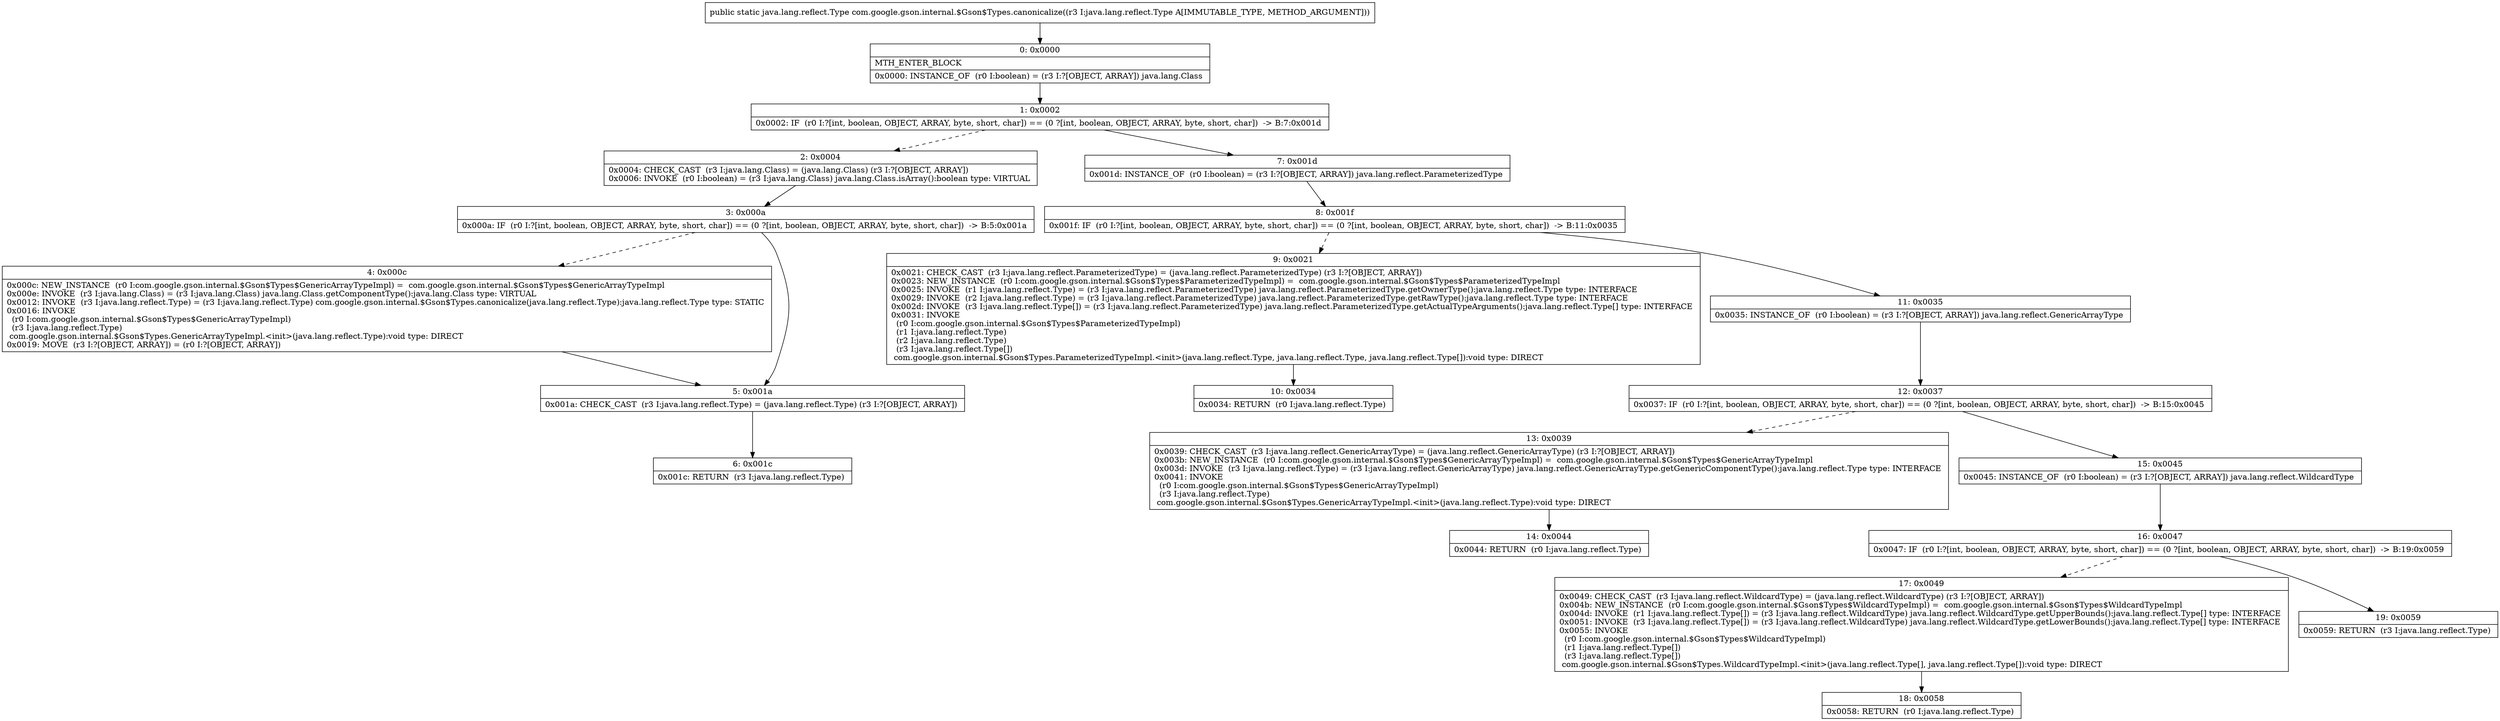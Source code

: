 digraph "CFG forcom.google.gson.internal.$Gson$Types.canonicalize(Ljava\/lang\/reflect\/Type;)Ljava\/lang\/reflect\/Type;" {
Node_0 [shape=record,label="{0\:\ 0x0000|MTH_ENTER_BLOCK\l|0x0000: INSTANCE_OF  (r0 I:boolean) = (r3 I:?[OBJECT, ARRAY]) java.lang.Class \l}"];
Node_1 [shape=record,label="{1\:\ 0x0002|0x0002: IF  (r0 I:?[int, boolean, OBJECT, ARRAY, byte, short, char]) == (0 ?[int, boolean, OBJECT, ARRAY, byte, short, char])  \-\> B:7:0x001d \l}"];
Node_2 [shape=record,label="{2\:\ 0x0004|0x0004: CHECK_CAST  (r3 I:java.lang.Class) = (java.lang.Class) (r3 I:?[OBJECT, ARRAY]) \l0x0006: INVOKE  (r0 I:boolean) = (r3 I:java.lang.Class) java.lang.Class.isArray():boolean type: VIRTUAL \l}"];
Node_3 [shape=record,label="{3\:\ 0x000a|0x000a: IF  (r0 I:?[int, boolean, OBJECT, ARRAY, byte, short, char]) == (0 ?[int, boolean, OBJECT, ARRAY, byte, short, char])  \-\> B:5:0x001a \l}"];
Node_4 [shape=record,label="{4\:\ 0x000c|0x000c: NEW_INSTANCE  (r0 I:com.google.gson.internal.$Gson$Types$GenericArrayTypeImpl) =  com.google.gson.internal.$Gson$Types$GenericArrayTypeImpl \l0x000e: INVOKE  (r3 I:java.lang.Class) = (r3 I:java.lang.Class) java.lang.Class.getComponentType():java.lang.Class type: VIRTUAL \l0x0012: INVOKE  (r3 I:java.lang.reflect.Type) = (r3 I:java.lang.reflect.Type) com.google.gson.internal.$Gson$Types.canonicalize(java.lang.reflect.Type):java.lang.reflect.Type type: STATIC \l0x0016: INVOKE  \l  (r0 I:com.google.gson.internal.$Gson$Types$GenericArrayTypeImpl)\l  (r3 I:java.lang.reflect.Type)\l com.google.gson.internal.$Gson$Types.GenericArrayTypeImpl.\<init\>(java.lang.reflect.Type):void type: DIRECT \l0x0019: MOVE  (r3 I:?[OBJECT, ARRAY]) = (r0 I:?[OBJECT, ARRAY]) \l}"];
Node_5 [shape=record,label="{5\:\ 0x001a|0x001a: CHECK_CAST  (r3 I:java.lang.reflect.Type) = (java.lang.reflect.Type) (r3 I:?[OBJECT, ARRAY]) \l}"];
Node_6 [shape=record,label="{6\:\ 0x001c|0x001c: RETURN  (r3 I:java.lang.reflect.Type) \l}"];
Node_7 [shape=record,label="{7\:\ 0x001d|0x001d: INSTANCE_OF  (r0 I:boolean) = (r3 I:?[OBJECT, ARRAY]) java.lang.reflect.ParameterizedType \l}"];
Node_8 [shape=record,label="{8\:\ 0x001f|0x001f: IF  (r0 I:?[int, boolean, OBJECT, ARRAY, byte, short, char]) == (0 ?[int, boolean, OBJECT, ARRAY, byte, short, char])  \-\> B:11:0x0035 \l}"];
Node_9 [shape=record,label="{9\:\ 0x0021|0x0021: CHECK_CAST  (r3 I:java.lang.reflect.ParameterizedType) = (java.lang.reflect.ParameterizedType) (r3 I:?[OBJECT, ARRAY]) \l0x0023: NEW_INSTANCE  (r0 I:com.google.gson.internal.$Gson$Types$ParameterizedTypeImpl) =  com.google.gson.internal.$Gson$Types$ParameterizedTypeImpl \l0x0025: INVOKE  (r1 I:java.lang.reflect.Type) = (r3 I:java.lang.reflect.ParameterizedType) java.lang.reflect.ParameterizedType.getOwnerType():java.lang.reflect.Type type: INTERFACE \l0x0029: INVOKE  (r2 I:java.lang.reflect.Type) = (r3 I:java.lang.reflect.ParameterizedType) java.lang.reflect.ParameterizedType.getRawType():java.lang.reflect.Type type: INTERFACE \l0x002d: INVOKE  (r3 I:java.lang.reflect.Type[]) = (r3 I:java.lang.reflect.ParameterizedType) java.lang.reflect.ParameterizedType.getActualTypeArguments():java.lang.reflect.Type[] type: INTERFACE \l0x0031: INVOKE  \l  (r0 I:com.google.gson.internal.$Gson$Types$ParameterizedTypeImpl)\l  (r1 I:java.lang.reflect.Type)\l  (r2 I:java.lang.reflect.Type)\l  (r3 I:java.lang.reflect.Type[])\l com.google.gson.internal.$Gson$Types.ParameterizedTypeImpl.\<init\>(java.lang.reflect.Type, java.lang.reflect.Type, java.lang.reflect.Type[]):void type: DIRECT \l}"];
Node_10 [shape=record,label="{10\:\ 0x0034|0x0034: RETURN  (r0 I:java.lang.reflect.Type) \l}"];
Node_11 [shape=record,label="{11\:\ 0x0035|0x0035: INSTANCE_OF  (r0 I:boolean) = (r3 I:?[OBJECT, ARRAY]) java.lang.reflect.GenericArrayType \l}"];
Node_12 [shape=record,label="{12\:\ 0x0037|0x0037: IF  (r0 I:?[int, boolean, OBJECT, ARRAY, byte, short, char]) == (0 ?[int, boolean, OBJECT, ARRAY, byte, short, char])  \-\> B:15:0x0045 \l}"];
Node_13 [shape=record,label="{13\:\ 0x0039|0x0039: CHECK_CAST  (r3 I:java.lang.reflect.GenericArrayType) = (java.lang.reflect.GenericArrayType) (r3 I:?[OBJECT, ARRAY]) \l0x003b: NEW_INSTANCE  (r0 I:com.google.gson.internal.$Gson$Types$GenericArrayTypeImpl) =  com.google.gson.internal.$Gson$Types$GenericArrayTypeImpl \l0x003d: INVOKE  (r3 I:java.lang.reflect.Type) = (r3 I:java.lang.reflect.GenericArrayType) java.lang.reflect.GenericArrayType.getGenericComponentType():java.lang.reflect.Type type: INTERFACE \l0x0041: INVOKE  \l  (r0 I:com.google.gson.internal.$Gson$Types$GenericArrayTypeImpl)\l  (r3 I:java.lang.reflect.Type)\l com.google.gson.internal.$Gson$Types.GenericArrayTypeImpl.\<init\>(java.lang.reflect.Type):void type: DIRECT \l}"];
Node_14 [shape=record,label="{14\:\ 0x0044|0x0044: RETURN  (r0 I:java.lang.reflect.Type) \l}"];
Node_15 [shape=record,label="{15\:\ 0x0045|0x0045: INSTANCE_OF  (r0 I:boolean) = (r3 I:?[OBJECT, ARRAY]) java.lang.reflect.WildcardType \l}"];
Node_16 [shape=record,label="{16\:\ 0x0047|0x0047: IF  (r0 I:?[int, boolean, OBJECT, ARRAY, byte, short, char]) == (0 ?[int, boolean, OBJECT, ARRAY, byte, short, char])  \-\> B:19:0x0059 \l}"];
Node_17 [shape=record,label="{17\:\ 0x0049|0x0049: CHECK_CAST  (r3 I:java.lang.reflect.WildcardType) = (java.lang.reflect.WildcardType) (r3 I:?[OBJECT, ARRAY]) \l0x004b: NEW_INSTANCE  (r0 I:com.google.gson.internal.$Gson$Types$WildcardTypeImpl) =  com.google.gson.internal.$Gson$Types$WildcardTypeImpl \l0x004d: INVOKE  (r1 I:java.lang.reflect.Type[]) = (r3 I:java.lang.reflect.WildcardType) java.lang.reflect.WildcardType.getUpperBounds():java.lang.reflect.Type[] type: INTERFACE \l0x0051: INVOKE  (r3 I:java.lang.reflect.Type[]) = (r3 I:java.lang.reflect.WildcardType) java.lang.reflect.WildcardType.getLowerBounds():java.lang.reflect.Type[] type: INTERFACE \l0x0055: INVOKE  \l  (r0 I:com.google.gson.internal.$Gson$Types$WildcardTypeImpl)\l  (r1 I:java.lang.reflect.Type[])\l  (r3 I:java.lang.reflect.Type[])\l com.google.gson.internal.$Gson$Types.WildcardTypeImpl.\<init\>(java.lang.reflect.Type[], java.lang.reflect.Type[]):void type: DIRECT \l}"];
Node_18 [shape=record,label="{18\:\ 0x0058|0x0058: RETURN  (r0 I:java.lang.reflect.Type) \l}"];
Node_19 [shape=record,label="{19\:\ 0x0059|0x0059: RETURN  (r3 I:java.lang.reflect.Type) \l}"];
MethodNode[shape=record,label="{public static java.lang.reflect.Type com.google.gson.internal.$Gson$Types.canonicalize((r3 I:java.lang.reflect.Type A[IMMUTABLE_TYPE, METHOD_ARGUMENT])) }"];
MethodNode -> Node_0;
Node_0 -> Node_1;
Node_1 -> Node_2[style=dashed];
Node_1 -> Node_7;
Node_2 -> Node_3;
Node_3 -> Node_4[style=dashed];
Node_3 -> Node_5;
Node_4 -> Node_5;
Node_5 -> Node_6;
Node_7 -> Node_8;
Node_8 -> Node_9[style=dashed];
Node_8 -> Node_11;
Node_9 -> Node_10;
Node_11 -> Node_12;
Node_12 -> Node_13[style=dashed];
Node_12 -> Node_15;
Node_13 -> Node_14;
Node_15 -> Node_16;
Node_16 -> Node_17[style=dashed];
Node_16 -> Node_19;
Node_17 -> Node_18;
}

